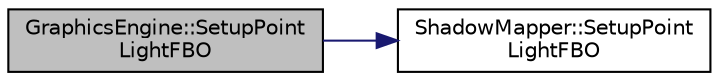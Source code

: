 digraph "GraphicsEngine::SetupPointLightFBO"
{
 // LATEX_PDF_SIZE
  edge [fontname="Helvetica",fontsize="10",labelfontname="Helvetica",labelfontsize="10"];
  node [fontname="Helvetica",fontsize="10",shape=record];
  rankdir="LR";
  Node436 [label="GraphicsEngine::SetupPoint\lLightFBO",height=0.2,width=0.4,color="black", fillcolor="grey75", style="filled", fontcolor="black",tooltip=" "];
  Node436 -> Node437 [color="midnightblue",fontsize="10",style="solid",fontname="Helvetica"];
  Node437 [label="ShadowMapper::SetupPoint\lLightFBO",height=0.2,width=0.4,color="black", fillcolor="white", style="filled",URL="$class_shadow_mapper.html#a24f091279d5065452d6b66111a557f8c",tooltip=" "];
}
